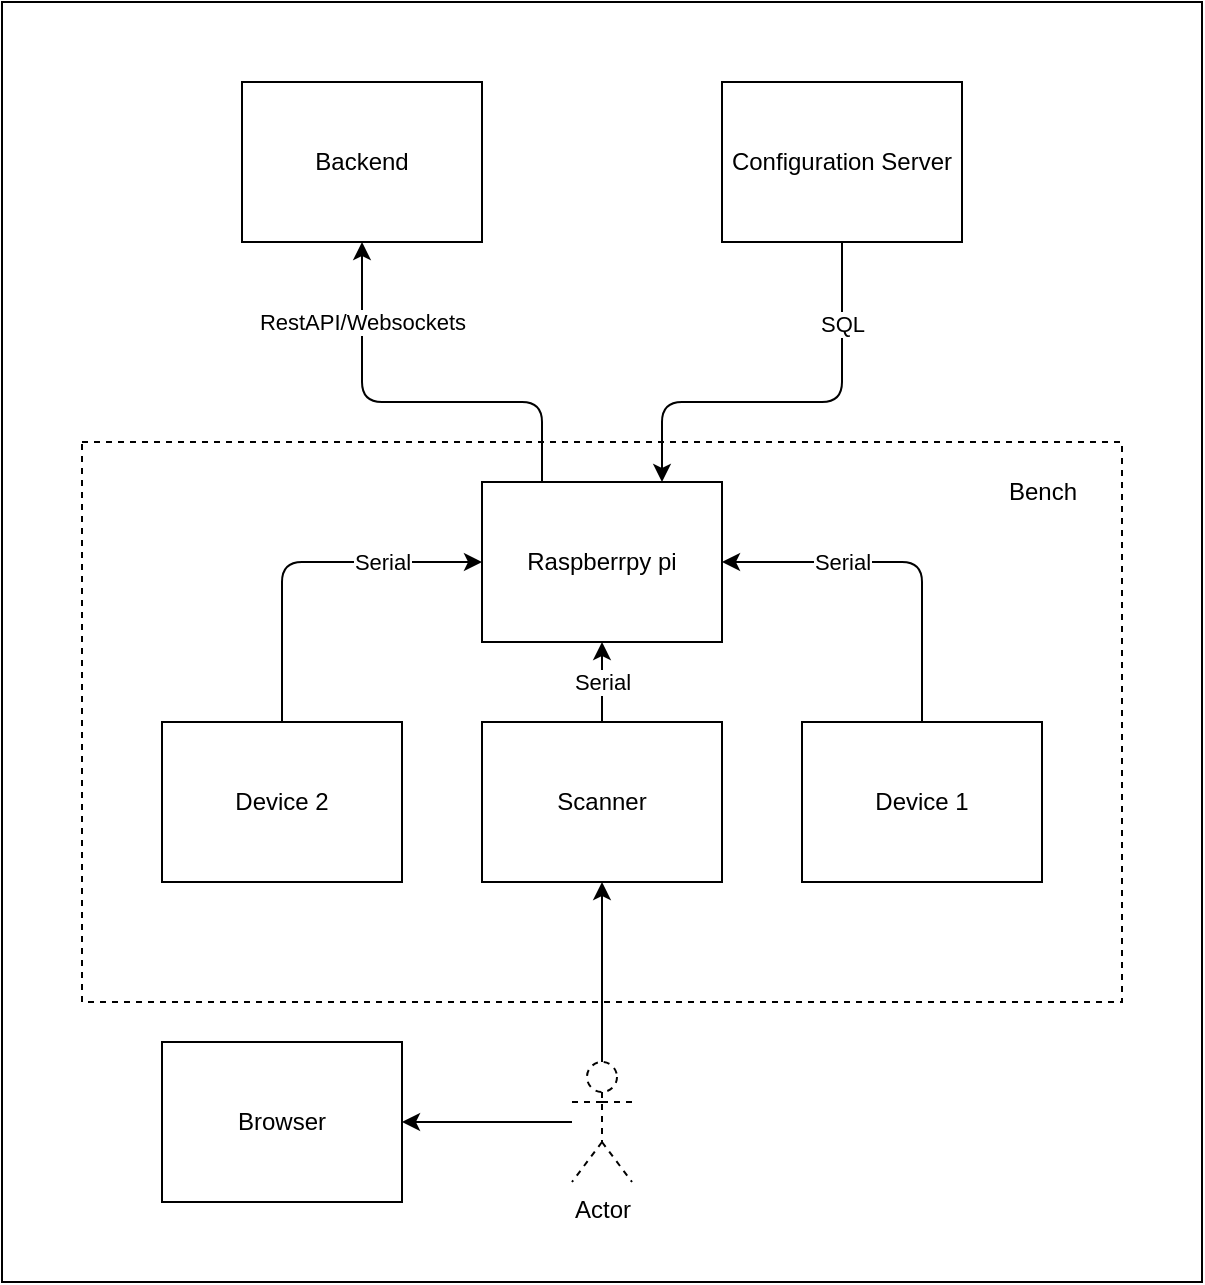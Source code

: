 <mxfile>
    <diagram id="aXhBY2E5ZhJrES6r0FrB" name="Page-1">
        <mxGraphModel dx="1779" dy="764" grid="1" gridSize="10" guides="1" tooltips="1" connect="1" arrows="1" fold="1" page="1" pageScale="1" pageWidth="850" pageHeight="1100" math="0" shadow="0">
            <root>
                <mxCell id="0"/>
                <mxCell id="1" parent="0"/>
                <mxCell id="29" value="" style="rounded=0;whiteSpace=wrap;html=1;fillColor=default;" parent="1" vertex="1">
                    <mxGeometry x="-40" y="40" width="600" height="640" as="geometry"/>
                </mxCell>
                <mxCell id="19" style="edgeStyle=none;html=1;exitX=0.75;exitY=0;exitDx=0;exitDy=0;entryX=0.5;entryY=1;entryDx=0;entryDy=0;endArrow=none;endFill=0;startArrow=classic;startFill=1;" parent="1" source="2" target="18" edge="1">
                    <mxGeometry relative="1" as="geometry">
                        <Array as="points">
                            <mxPoint x="290" y="240"/>
                            <mxPoint x="380" y="240"/>
                        </Array>
                    </mxGeometry>
                </mxCell>
                <mxCell id="22" value="SQL" style="edgeLabel;html=1;align=center;verticalAlign=middle;resizable=0;points=[];" parent="19" vertex="1" connectable="0">
                    <mxGeometry x="0.419" y="2" relative="1" as="geometry">
                        <mxPoint x="2" y="-20" as="offset"/>
                    </mxGeometry>
                </mxCell>
                <mxCell id="26" value="RestAPI/Websockets" style="edgeStyle=none;html=1;exitX=0.25;exitY=0;exitDx=0;exitDy=0;entryX=0.5;entryY=1;entryDx=0;entryDy=0;startArrow=none;startFill=0;endArrow=classic;endFill=1;" parent="1" source="2" target="20" edge="1">
                    <mxGeometry x="0.619" relative="1" as="geometry">
                        <Array as="points">
                            <mxPoint x="230" y="240"/>
                            <mxPoint x="140" y="240"/>
                        </Array>
                        <mxPoint as="offset"/>
                    </mxGeometry>
                </mxCell>
                <mxCell id="2" value="Raspberrpy pi" style="rounded=0;whiteSpace=wrap;html=1;" parent="1" vertex="1">
                    <mxGeometry x="200" y="280" width="120" height="80" as="geometry"/>
                </mxCell>
                <mxCell id="17" value="Serial" style="edgeStyle=none;html=1;entryX=1;entryY=0.5;entryDx=0;entryDy=0;" parent="1" source="3" target="2" edge="1">
                    <mxGeometry x="0.333" relative="1" as="geometry">
                        <Array as="points">
                            <mxPoint x="420" y="320"/>
                        </Array>
                        <mxPoint as="offset"/>
                    </mxGeometry>
                </mxCell>
                <mxCell id="3" value="Device 1" style="rounded=0;whiteSpace=wrap;html=1;" parent="1" vertex="1">
                    <mxGeometry x="360" y="400" width="120" height="80" as="geometry"/>
                </mxCell>
                <mxCell id="14" value="Serial" style="edgeStyle=none;html=1;entryX=0.5;entryY=1;entryDx=0;entryDy=0;" parent="1" source="4" target="2" edge="1">
                    <mxGeometry relative="1" as="geometry"/>
                </mxCell>
                <mxCell id="4" value="Scanner" style="rounded=0;whiteSpace=wrap;html=1;" parent="1" vertex="1">
                    <mxGeometry x="200" y="400" width="120" height="80" as="geometry"/>
                </mxCell>
                <mxCell id="16" value="Serial" style="edgeStyle=none;html=1;entryX=0;entryY=0.5;entryDx=0;entryDy=0;" parent="1" source="5" target="2" edge="1">
                    <mxGeometry x="0.444" relative="1" as="geometry">
                        <Array as="points">
                            <mxPoint x="100" y="320"/>
                        </Array>
                        <mxPoint as="offset"/>
                    </mxGeometry>
                </mxCell>
                <mxCell id="5" value="Device 2" style="rounded=0;whiteSpace=wrap;html=1;" parent="1" vertex="1">
                    <mxGeometry x="40" y="400" width="120" height="80" as="geometry"/>
                </mxCell>
                <mxCell id="8" value="Browser" style="rounded=0;whiteSpace=wrap;html=1;" parent="1" vertex="1">
                    <mxGeometry x="40" y="560" width="120" height="80" as="geometry"/>
                </mxCell>
                <mxCell id="12" style="edgeStyle=none;html=1;entryX=0.5;entryY=1;entryDx=0;entryDy=0;" parent="1" source="9" target="4" edge="1">
                    <mxGeometry relative="1" as="geometry"/>
                </mxCell>
                <mxCell id="13" style="edgeStyle=none;html=1;entryX=1;entryY=0.5;entryDx=0;entryDy=0;" parent="1" source="9" target="8" edge="1">
                    <mxGeometry relative="1" as="geometry"/>
                </mxCell>
                <mxCell id="9" value="Actor" style="shape=umlActor;verticalLabelPosition=bottom;verticalAlign=top;html=1;outlineConnect=0;rounded=1;dashed=1;fillColor=none;" parent="1" vertex="1">
                    <mxGeometry x="245" y="570" width="30" height="60" as="geometry"/>
                </mxCell>
                <mxCell id="18" value="Configuration Server" style="rounded=0;whiteSpace=wrap;html=1;" parent="1" vertex="1">
                    <mxGeometry x="320" y="80" width="120" height="80" as="geometry"/>
                </mxCell>
                <mxCell id="20" value="Backend" style="rounded=0;whiteSpace=wrap;html=1;" parent="1" vertex="1">
                    <mxGeometry x="80" y="80" width="120" height="80" as="geometry"/>
                </mxCell>
                <mxCell id="27" value="" style="rounded=0;whiteSpace=wrap;html=1;dashed=1;fillColor=none;" parent="1" vertex="1">
                    <mxGeometry y="260" width="520" height="280" as="geometry"/>
                </mxCell>
                <mxCell id="28" value="Bench" style="text;html=1;align=center;verticalAlign=middle;resizable=0;points=[];autosize=1;strokeColor=none;fillColor=none;" parent="1" vertex="1">
                    <mxGeometry x="450" y="270" width="60" height="30" as="geometry"/>
                </mxCell>
            </root>
        </mxGraphModel>
    </diagram>
</mxfile>